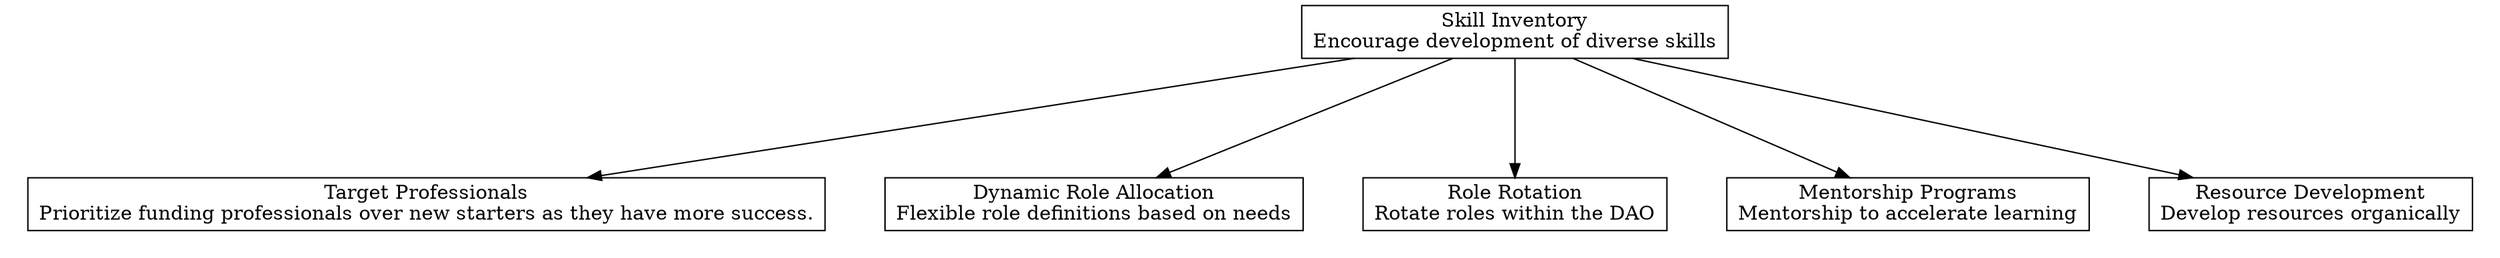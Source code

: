 digraph "" {
	graph [nodesep=0.6,
		rankdir=TB,
		ranksep=1.2
	];
	node [label="\N",
		shape=box
	];
	subgraph cluster_descendants {
		graph [rank=min,
			style=invis
		];
		"Resource Development"	[label="Resource Development\nDevelop resources organically"];
		"Mentorship Programs"	[label="Mentorship Programs\nMentorship to accelerate learning"];
		"Role Rotation"	[label="Role Rotation\nRotate roles within the DAO"];
		"Dynamic Role Allocation"	[label="Dynamic Role Allocation\nFlexible role definitions based on needs"];
		"Target Professionals"	[label="Target Professionals\nPrioritize funding professionals over new starters as they have more success.\n"];
	}
	"Skill Inventory"	[label="Skill Inventory\nEncourage development of diverse skills"];
	"Skill Inventory" -> "Resource Development";
	"Skill Inventory" -> "Mentorship Programs";
	"Skill Inventory" -> "Role Rotation";
	"Skill Inventory" -> "Dynamic Role Allocation";
	"Skill Inventory" -> "Target Professionals";
}
